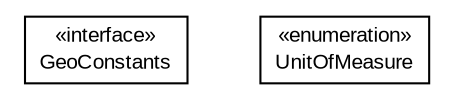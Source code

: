 #!/usr/local/bin/dot
#
# Class diagram 
# Generated by UMLGraph version R5_6-24-gf6e263 (http://www.umlgraph.org/)
#

digraph G {
	edge [fontname="arial",fontsize=10,labelfontname="arial",labelfontsize=10];
	node [fontname="arial",fontsize=10,shape=plaintext];
	nodesep=0.25;
	ranksep=0.5;
	// org.osmdroid.util.constants.GeoConstants
	c27785 [label=<<table title="org.osmdroid.util.constants.GeoConstants" border="0" cellborder="1" cellspacing="0" cellpadding="2" port="p" href="./GeoConstants.html">
		<tr><td><table border="0" cellspacing="0" cellpadding="1">
<tr><td align="center" balign="center"> &#171;interface&#187; </td></tr>
<tr><td align="center" balign="center"> GeoConstants </td></tr>
		</table></td></tr>
		</table>>, URL="./GeoConstants.html", fontname="arial", fontcolor="black", fontsize=10.0];
	// org.osmdroid.util.constants.GeoConstants.UnitOfMeasure
	c27786 [label=<<table title="org.osmdroid.util.constants.GeoConstants.UnitOfMeasure" border="0" cellborder="1" cellspacing="0" cellpadding="2" port="p" href="./GeoConstants.UnitOfMeasure.html">
		<tr><td><table border="0" cellspacing="0" cellpadding="1">
<tr><td align="center" balign="center"> &#171;enumeration&#187; </td></tr>
<tr><td align="center" balign="center"> UnitOfMeasure </td></tr>
		</table></td></tr>
		</table>>, URL="./GeoConstants.UnitOfMeasure.html", fontname="arial", fontcolor="black", fontsize=10.0];
}

